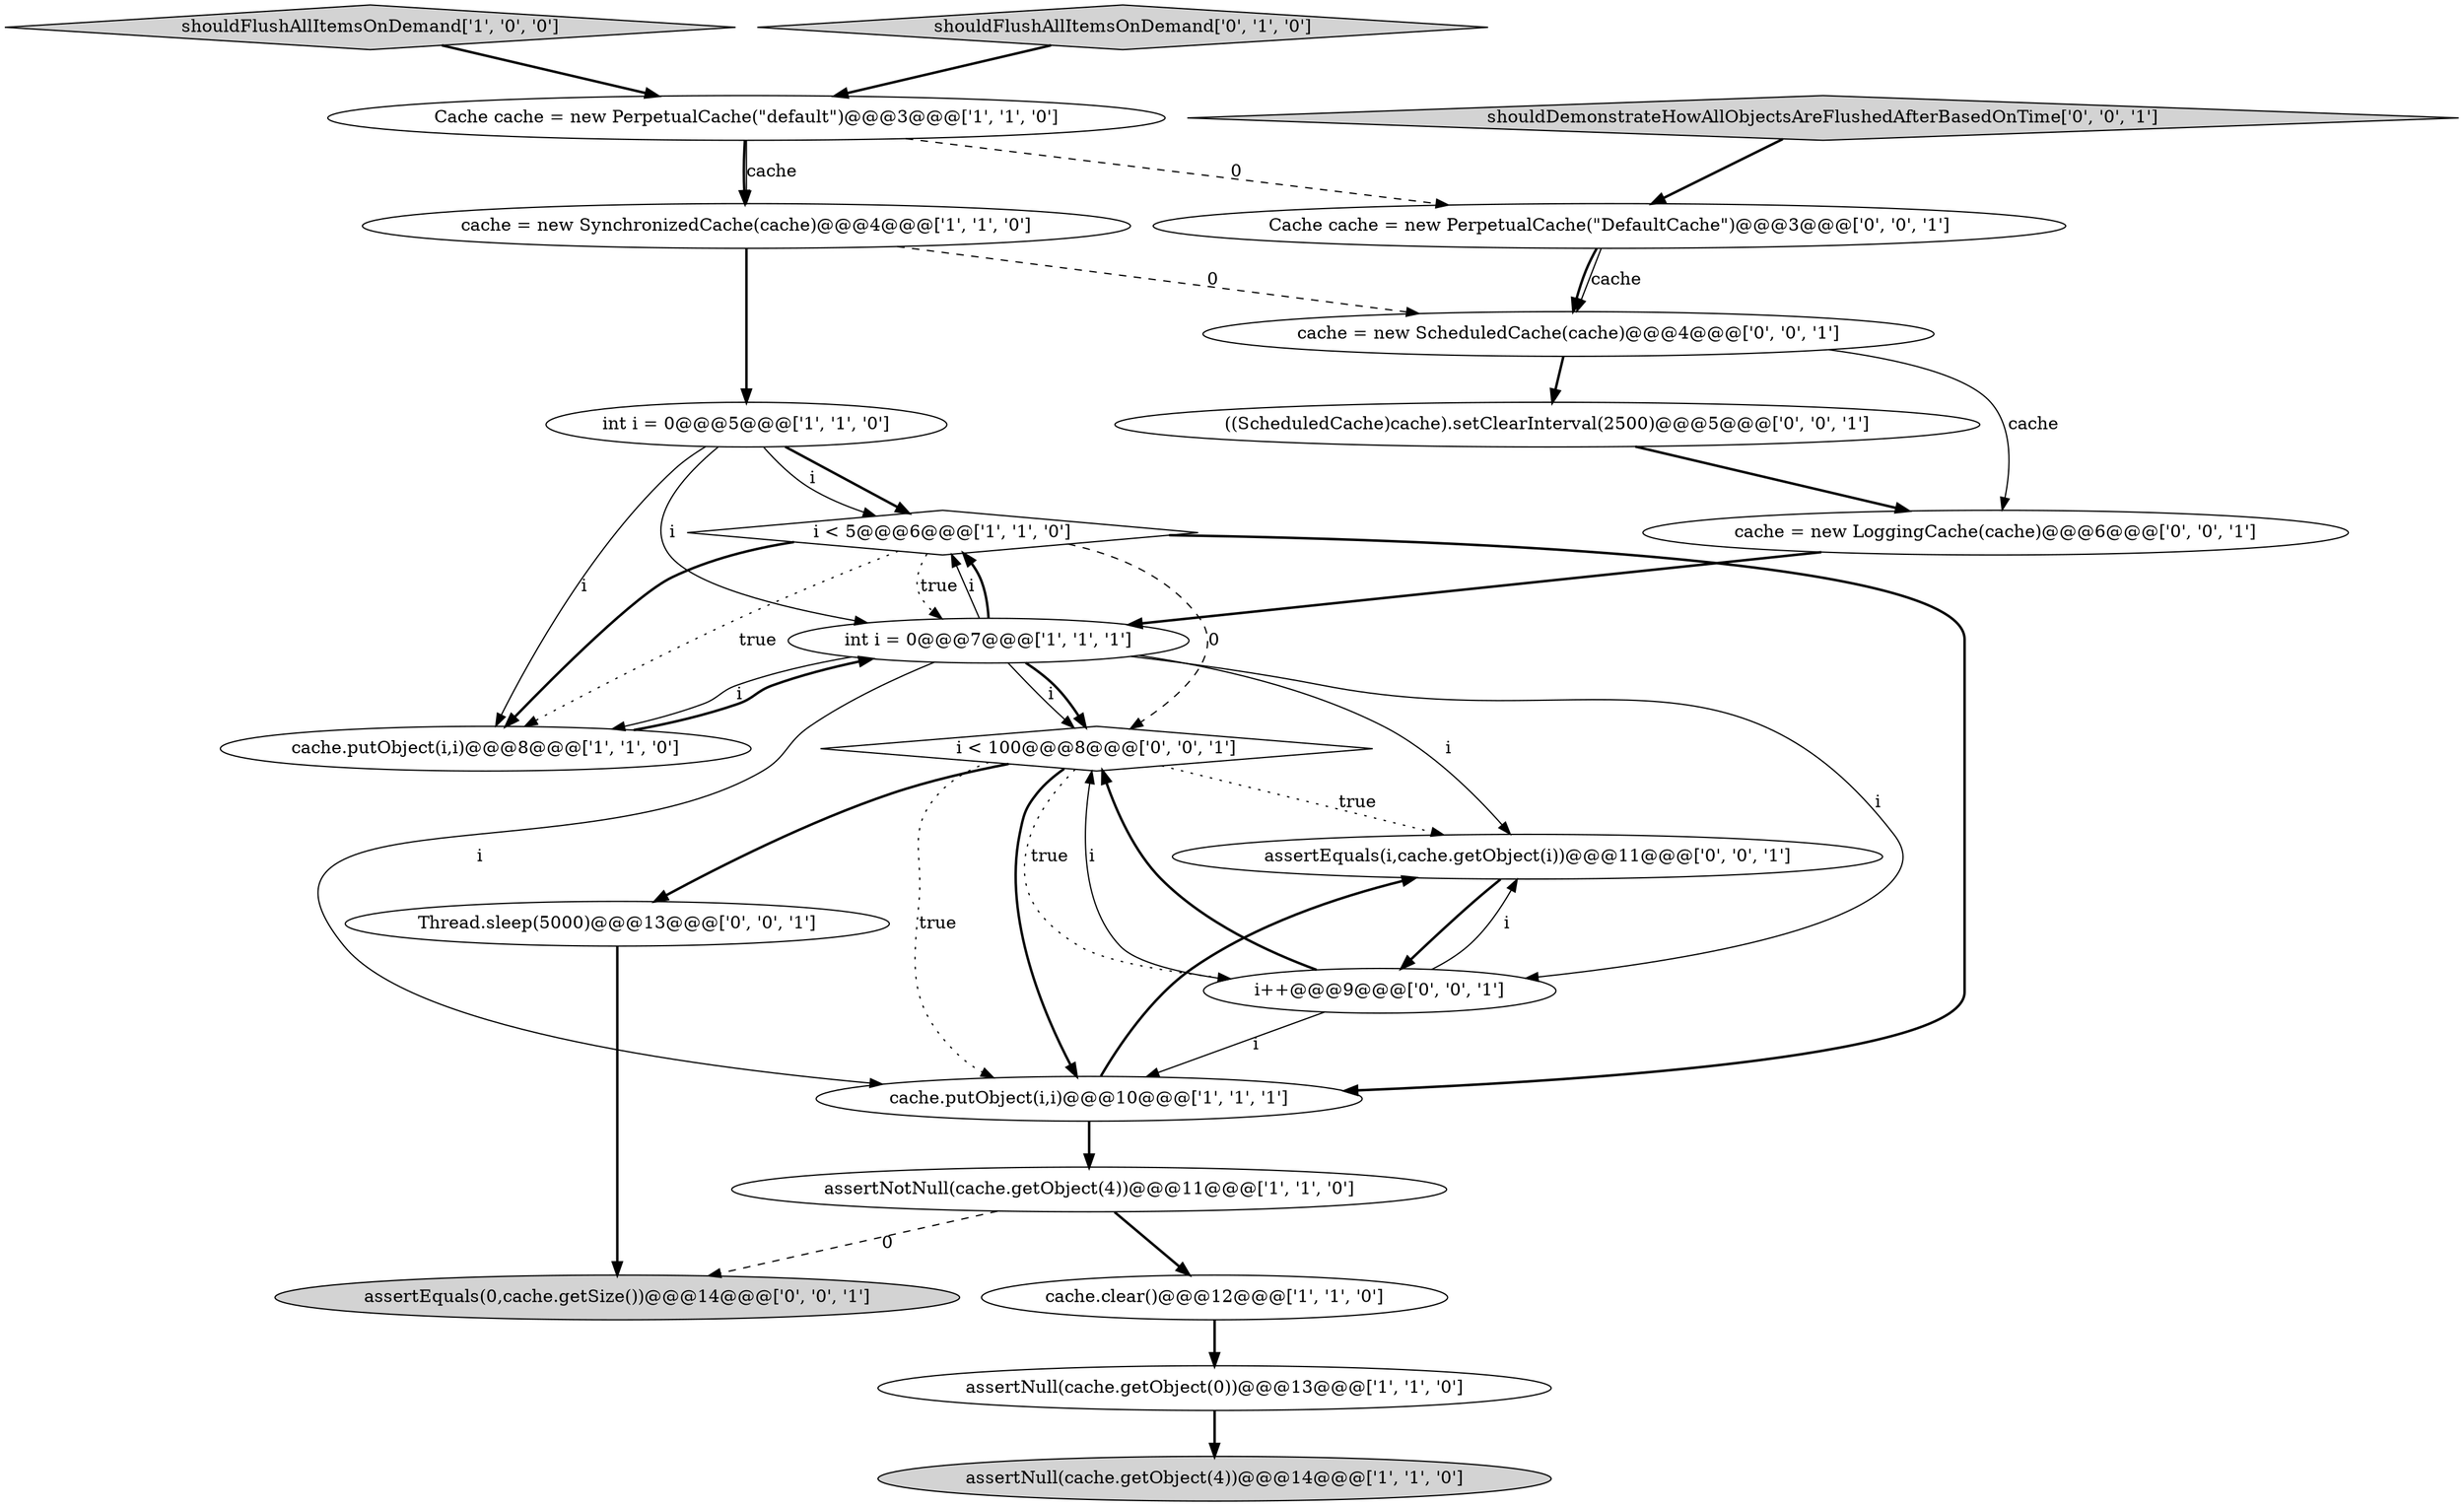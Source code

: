 digraph {
1 [style = filled, label = "int i = 0@@@5@@@['1', '1', '0']", fillcolor = white, shape = ellipse image = "AAA0AAABBB1BBB"];
14 [style = filled, label = "i < 100@@@8@@@['0', '0', '1']", fillcolor = white, shape = diamond image = "AAA0AAABBB3BBB"];
17 [style = filled, label = "shouldDemonstrateHowAllObjectsAreFlushedAfterBasedOnTime['0', '0', '1']", fillcolor = lightgray, shape = diamond image = "AAA0AAABBB3BBB"];
18 [style = filled, label = "Cache cache = new PerpetualCache(\"DefaultCache\")@@@3@@@['0', '0', '1']", fillcolor = white, shape = ellipse image = "AAA0AAABBB3BBB"];
16 [style = filled, label = "assertEquals(i,cache.getObject(i))@@@11@@@['0', '0', '1']", fillcolor = white, shape = ellipse image = "AAA0AAABBB3BBB"];
20 [style = filled, label = "cache = new LoggingCache(cache)@@@6@@@['0', '0', '1']", fillcolor = white, shape = ellipse image = "AAA0AAABBB3BBB"];
22 [style = filled, label = "i++@@@9@@@['0', '0', '1']", fillcolor = white, shape = ellipse image = "AAA0AAABBB3BBB"];
10 [style = filled, label = "cache.clear()@@@12@@@['1', '1', '0']", fillcolor = white, shape = ellipse image = "AAA0AAABBB1BBB"];
11 [style = filled, label = "cache.putObject(i,i)@@@10@@@['1', '1', '1']", fillcolor = white, shape = ellipse image = "AAA0AAABBB1BBB"];
2 [style = filled, label = "shouldFlushAllItemsOnDemand['1', '0', '0']", fillcolor = lightgray, shape = diamond image = "AAA0AAABBB1BBB"];
13 [style = filled, label = "assertEquals(0,cache.getSize())@@@14@@@['0', '0', '1']", fillcolor = lightgray, shape = ellipse image = "AAA0AAABBB3BBB"];
12 [style = filled, label = "shouldFlushAllItemsOnDemand['0', '1', '0']", fillcolor = lightgray, shape = diamond image = "AAA0AAABBB2BBB"];
4 [style = filled, label = "cache = new SynchronizedCache(cache)@@@4@@@['1', '1', '0']", fillcolor = white, shape = ellipse image = "AAA0AAABBB1BBB"];
9 [style = filled, label = "i < 5@@@6@@@['1', '1', '0']", fillcolor = white, shape = diamond image = "AAA0AAABBB1BBB"];
6 [style = filled, label = "assertNull(cache.getObject(4))@@@14@@@['1', '1', '0']", fillcolor = lightgray, shape = ellipse image = "AAA0AAABBB1BBB"];
0 [style = filled, label = "int i = 0@@@7@@@['1', '1', '1']", fillcolor = white, shape = ellipse image = "AAA0AAABBB1BBB"];
7 [style = filled, label = "assertNull(cache.getObject(0))@@@13@@@['1', '1', '0']", fillcolor = white, shape = ellipse image = "AAA0AAABBB1BBB"];
21 [style = filled, label = "Thread.sleep(5000)@@@13@@@['0', '0', '1']", fillcolor = white, shape = ellipse image = "AAA0AAABBB3BBB"];
3 [style = filled, label = "Cache cache = new PerpetualCache(\"default\")@@@3@@@['1', '1', '0']", fillcolor = white, shape = ellipse image = "AAA0AAABBB1BBB"];
15 [style = filled, label = "cache = new ScheduledCache(cache)@@@4@@@['0', '0', '1']", fillcolor = white, shape = ellipse image = "AAA0AAABBB3BBB"];
8 [style = filled, label = "cache.putObject(i,i)@@@8@@@['1', '1', '0']", fillcolor = white, shape = ellipse image = "AAA0AAABBB1BBB"];
5 [style = filled, label = "assertNotNull(cache.getObject(4))@@@11@@@['1', '1', '0']", fillcolor = white, shape = ellipse image = "AAA0AAABBB1BBB"];
19 [style = filled, label = "((ScheduledCache)cache).setClearInterval(2500)@@@5@@@['0', '0', '1']", fillcolor = white, shape = ellipse image = "AAA0AAABBB3BBB"];
5->13 [style = dashed, label="0"];
0->9 [style = solid, label="i"];
5->10 [style = bold, label=""];
11->16 [style = bold, label=""];
0->9 [style = bold, label=""];
9->0 [style = dotted, label="true"];
9->11 [style = bold, label=""];
1->9 [style = solid, label="i"];
19->20 [style = bold, label=""];
2->3 [style = bold, label=""];
3->18 [style = dashed, label="0"];
20->0 [style = bold, label=""];
18->15 [style = bold, label=""];
14->22 [style = dotted, label="true"];
1->8 [style = solid, label="i"];
18->15 [style = solid, label="cache"];
15->19 [style = bold, label=""];
9->8 [style = bold, label=""];
16->22 [style = bold, label=""];
3->4 [style = bold, label=""];
10->7 [style = bold, label=""];
0->22 [style = solid, label="i"];
1->9 [style = bold, label=""];
15->20 [style = solid, label="cache"];
9->8 [style = dotted, label="true"];
8->0 [style = bold, label=""];
14->16 [style = dotted, label="true"];
1->0 [style = solid, label="i"];
11->5 [style = bold, label=""];
0->14 [style = solid, label="i"];
0->14 [style = bold, label=""];
9->14 [style = dashed, label="0"];
0->16 [style = solid, label="i"];
4->15 [style = dashed, label="0"];
0->11 [style = solid, label="i"];
7->6 [style = bold, label=""];
0->8 [style = solid, label="i"];
22->11 [style = solid, label="i"];
14->11 [style = dotted, label="true"];
22->14 [style = solid, label="i"];
22->16 [style = solid, label="i"];
4->1 [style = bold, label=""];
12->3 [style = bold, label=""];
3->4 [style = solid, label="cache"];
22->14 [style = bold, label=""];
14->11 [style = bold, label=""];
14->21 [style = bold, label=""];
17->18 [style = bold, label=""];
21->13 [style = bold, label=""];
}

